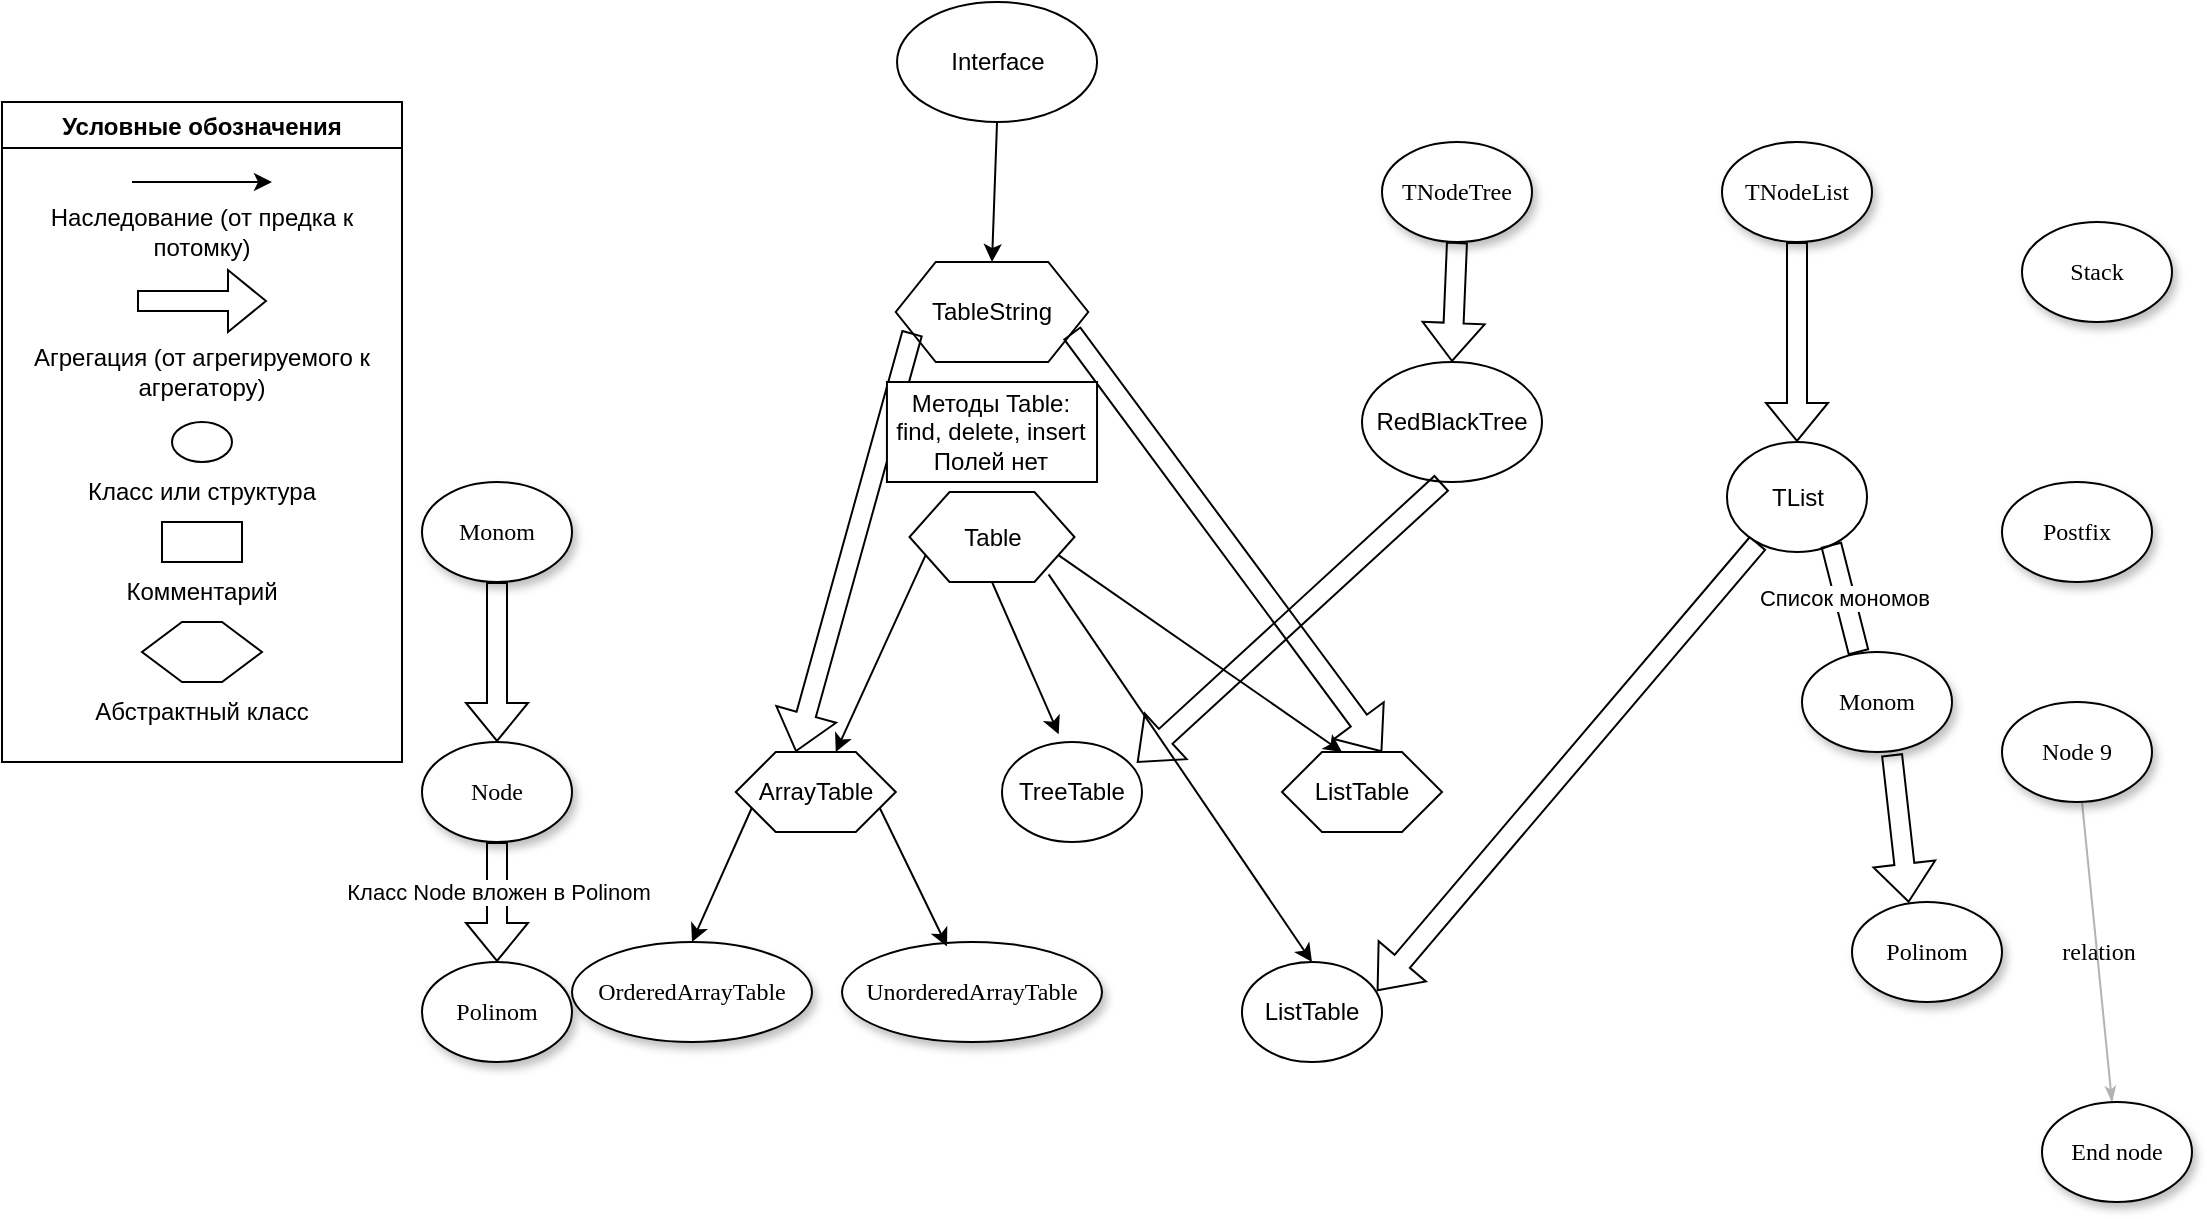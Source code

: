 <mxfile version="16.6.4" type="github">
  <diagram name="Page-1" id="42789a77-a242-8287-6e28-9cd8cfd52e62">
    <mxGraphModel dx="1185" dy="1483" grid="1" gridSize="10" guides="1" tooltips="1" connect="1" arrows="1" fold="1" page="1" pageScale="1" pageWidth="1100" pageHeight="850" background="none" math="0" shadow="0">
      <root>
        <mxCell id="0" />
        <mxCell id="1" parent="0" />
        <mxCell id="1ea317790d2ca983-3" value="Stack" style="ellipse;whiteSpace=wrap;html=1;rounded=0;shadow=1;comic=0;labelBackgroundColor=none;strokeWidth=1;fontFamily=Verdana;fontSize=12;align=center;" parent="1" vertex="1">
          <mxGeometry x="1010" y="60" width="75" height="50" as="geometry" />
        </mxCell>
        <mxCell id="1ea317790d2ca983-4" value="Postfix" style="ellipse;whiteSpace=wrap;html=1;rounded=0;shadow=1;comic=0;labelBackgroundColor=none;strokeWidth=1;fontFamily=Verdana;fontSize=12;align=center;" parent="1" vertex="1">
          <mxGeometry x="1000" y="190" width="75" height="50" as="geometry" />
        </mxCell>
        <mxCell id="1ea317790d2ca983-17" value="relation" style="edgeStyle=none;rounded=1;html=1;labelBackgroundColor=none;startArrow=none;startFill=0;startSize=5;endArrow=classicThin;endFill=1;endSize=5;jettySize=auto;orthogonalLoop=1;strokeColor=#B3B3B3;strokeWidth=1;fontFamily=Verdana;fontSize=12" parent="1" source="1ea317790d2ca983-5" target="1ea317790d2ca983-8" edge="1">
          <mxGeometry relative="1" as="geometry" />
        </mxCell>
        <mxCell id="1ea317790d2ca983-5" value="&lt;span&gt;Node 9&lt;/span&gt;" style="ellipse;whiteSpace=wrap;html=1;rounded=0;shadow=1;comic=0;labelBackgroundColor=none;strokeWidth=1;fontFamily=Verdana;fontSize=12;align=center;" parent="1" vertex="1">
          <mxGeometry x="1000" y="300" width="75" height="50" as="geometry" />
        </mxCell>
        <mxCell id="1ea317790d2ca983-8" value="End node" style="ellipse;whiteSpace=wrap;html=1;rounded=0;shadow=1;comic=0;labelBackgroundColor=none;strokeWidth=1;fontFamily=Verdana;fontSize=12;align=center;" parent="1" vertex="1">
          <mxGeometry x="1020" y="500" width="75" height="50" as="geometry" />
        </mxCell>
        <mxCell id="1ea317790d2ca983-9" value="Monom" style="ellipse;whiteSpace=wrap;html=1;rounded=0;shadow=1;comic=0;labelBackgroundColor=none;strokeWidth=1;fontFamily=Verdana;fontSize=12;align=center;" parent="1" vertex="1">
          <mxGeometry x="210" y="190" width="75" height="50" as="geometry" />
        </mxCell>
        <mxCell id="1ea317790d2ca983-10" value="Node" style="ellipse;whiteSpace=wrap;html=1;rounded=0;shadow=1;comic=0;labelBackgroundColor=none;strokeWidth=1;fontFamily=Verdana;fontSize=12;align=center;" parent="1" vertex="1">
          <mxGeometry x="210" y="320" width="75" height="50" as="geometry" />
        </mxCell>
        <mxCell id="1ea317790d2ca983-11" value="Polinom" style="ellipse;whiteSpace=wrap;html=1;rounded=0;shadow=1;comic=0;labelBackgroundColor=none;strokeWidth=1;fontFamily=Verdana;fontSize=12;align=center;" parent="1" vertex="1">
          <mxGeometry x="210" y="430" width="75" height="50" as="geometry" />
        </mxCell>
        <mxCell id="iuW7hz9HEa-le5su57v6-1" value="Условные обозначения" style="swimlane;" parent="1" vertex="1">
          <mxGeometry width="200" height="330" as="geometry" />
        </mxCell>
        <mxCell id="iuW7hz9HEa-le5su57v6-2" value="" style="endArrow=classic;html=1;rounded=0;" parent="iuW7hz9HEa-le5su57v6-1" edge="1">
          <mxGeometry width="50" height="50" relative="1" as="geometry">
            <mxPoint x="65" y="40" as="sourcePoint" />
            <mxPoint x="135" y="40" as="targetPoint" />
          </mxGeometry>
        </mxCell>
        <mxCell id="iuW7hz9HEa-le5su57v6-3" value="Наследование (от предка к потомку)" style="text;html=1;strokeColor=none;fillColor=none;align=center;verticalAlign=middle;whiteSpace=wrap;rounded=0;" parent="iuW7hz9HEa-le5su57v6-1" vertex="1">
          <mxGeometry y="50" width="200" height="30" as="geometry" />
        </mxCell>
        <mxCell id="iuW7hz9HEa-le5su57v6-4" value="" style="shape=flexArrow;endArrow=classic;html=1;rounded=0;" parent="iuW7hz9HEa-le5su57v6-1" edge="1">
          <mxGeometry width="50" height="50" relative="1" as="geometry">
            <mxPoint x="67.5" y="99.5" as="sourcePoint" />
            <mxPoint x="132.5" y="99.5" as="targetPoint" />
          </mxGeometry>
        </mxCell>
        <mxCell id="iuW7hz9HEa-le5su57v6-5" value="Агрегация (от агрегируемого к агрегатору)" style="text;html=1;strokeColor=none;fillColor=none;align=center;verticalAlign=middle;whiteSpace=wrap;rounded=0;" parent="iuW7hz9HEa-le5su57v6-1" vertex="1">
          <mxGeometry y="120" width="200" height="30" as="geometry" />
        </mxCell>
        <mxCell id="iuW7hz9HEa-le5su57v6-6" value="" style="ellipse;whiteSpace=wrap;html=1;" parent="iuW7hz9HEa-le5su57v6-1" vertex="1">
          <mxGeometry x="85" y="160" width="30" height="20" as="geometry" />
        </mxCell>
        <mxCell id="iuW7hz9HEa-le5su57v6-7" value="Класс или структура" style="text;html=1;strokeColor=none;fillColor=none;align=center;verticalAlign=middle;whiteSpace=wrap;rounded=0;" parent="iuW7hz9HEa-le5su57v6-1" vertex="1">
          <mxGeometry x="40" y="180" width="120" height="30" as="geometry" />
        </mxCell>
        <mxCell id="iuW7hz9HEa-le5su57v6-10" value="" style="rounded=0;whiteSpace=wrap;html=1;" parent="iuW7hz9HEa-le5su57v6-1" vertex="1">
          <mxGeometry x="80" y="210" width="40" height="20" as="geometry" />
        </mxCell>
        <mxCell id="iuW7hz9HEa-le5su57v6-11" value="Комментарий" style="text;html=1;strokeColor=none;fillColor=none;align=center;verticalAlign=middle;whiteSpace=wrap;rounded=0;" parent="iuW7hz9HEa-le5su57v6-1" vertex="1">
          <mxGeometry x="70" y="230" width="60" height="30" as="geometry" />
        </mxCell>
        <mxCell id="iuW7hz9HEa-le5su57v6-13" value="" style="shape=hexagon;perimeter=hexagonPerimeter2;whiteSpace=wrap;html=1;fixedSize=1;" parent="iuW7hz9HEa-le5su57v6-1" vertex="1">
          <mxGeometry x="70" y="260" width="60" height="30" as="geometry" />
        </mxCell>
        <mxCell id="iuW7hz9HEa-le5su57v6-14" value="Абстрактный класс" style="text;html=1;strokeColor=none;fillColor=none;align=center;verticalAlign=middle;whiteSpace=wrap;rounded=0;" parent="iuW7hz9HEa-le5su57v6-1" vertex="1">
          <mxGeometry x="45" y="290" width="110" height="30" as="geometry" />
        </mxCell>
        <mxCell id="iuW7hz9HEa-le5su57v6-8" value="" style="shape=flexArrow;endArrow=classic;html=1;rounded=0;entryX=0.5;entryY=0;entryDx=0;entryDy=0;exitX=0.5;exitY=1;exitDx=0;exitDy=0;" parent="1" source="1ea317790d2ca983-9" target="1ea317790d2ca983-10" edge="1">
          <mxGeometry width="50" height="50" relative="1" as="geometry">
            <mxPoint x="240" y="250" as="sourcePoint" />
            <mxPoint x="330" y="220" as="targetPoint" />
            <Array as="points" />
          </mxGeometry>
        </mxCell>
        <mxCell id="iuW7hz9HEa-le5su57v6-9" value="" style="shape=flexArrow;endArrow=classic;html=1;rounded=0;entryX=0.5;entryY=0;entryDx=0;entryDy=0;exitX=0.5;exitY=1;exitDx=0;exitDy=0;" parent="1" source="1ea317790d2ca983-10" target="1ea317790d2ca983-11" edge="1">
          <mxGeometry width="50" height="50" relative="1" as="geometry">
            <mxPoint x="247" y="380" as="sourcePoint" />
            <mxPoint x="247" y="460" as="targetPoint" />
            <Array as="points" />
          </mxGeometry>
        </mxCell>
        <mxCell id="iuW7hz9HEa-le5su57v6-18" value="Класс Node вложен в Polinom" style="edgeLabel;html=1;align=center;verticalAlign=middle;resizable=0;points=[];" parent="iuW7hz9HEa-le5su57v6-9" vertex="1" connectable="0">
          <mxGeometry x="-0.248" y="-2" relative="1" as="geometry">
            <mxPoint x="2" y="2" as="offset" />
          </mxGeometry>
        </mxCell>
        <mxCell id="iuW7hz9HEa-le5su57v6-15" value="Table" style="shape=hexagon;perimeter=hexagonPerimeter2;whiteSpace=wrap;html=1;fixedSize=1;" parent="1" vertex="1">
          <mxGeometry x="453.75" y="195" width="82.5" height="45" as="geometry" />
        </mxCell>
        <mxCell id="iuW7hz9HEa-le5su57v6-16" value="TableString" style="shape=hexagon;perimeter=hexagonPerimeter2;whiteSpace=wrap;html=1;fixedSize=1;" parent="1" vertex="1">
          <mxGeometry x="446.88" y="80" width="96.25" height="50" as="geometry" />
        </mxCell>
        <mxCell id="iuW7hz9HEa-le5su57v6-19" value="ArrayTable" style="shape=hexagon;perimeter=hexagonPerimeter2;whiteSpace=wrap;html=1;fixedSize=1;" parent="1" vertex="1">
          <mxGeometry x="366.88" y="325" width="80" height="40" as="geometry" />
        </mxCell>
        <mxCell id="iuW7hz9HEa-le5su57v6-20" value="ListTable" style="shape=hexagon;perimeter=hexagonPerimeter2;whiteSpace=wrap;html=1;fixedSize=1;" parent="1" vertex="1">
          <mxGeometry x="640" y="325" width="80" height="40" as="geometry" />
        </mxCell>
        <mxCell id="iuW7hz9HEa-le5su57v6-21" value="" style="endArrow=classic;html=1;rounded=0;exitX=0;exitY=0.75;exitDx=0;exitDy=0;entryX=0.625;entryY=0;entryDx=0;entryDy=0;" parent="1" source="iuW7hz9HEa-le5su57v6-15" target="iuW7hz9HEa-le5su57v6-19" edge="1">
          <mxGeometry width="50" height="50" relative="1" as="geometry">
            <mxPoint x="460" y="230" as="sourcePoint" />
            <mxPoint x="420" y="320" as="targetPoint" />
          </mxGeometry>
        </mxCell>
        <mxCell id="iuW7hz9HEa-le5su57v6-22" value="" style="endArrow=classic;html=1;rounded=0;exitX=1;exitY=0.75;exitDx=0;exitDy=0;entryX=0.375;entryY=0;entryDx=0;entryDy=0;" parent="1" source="iuW7hz9HEa-le5su57v6-15" target="iuW7hz9HEa-le5su57v6-20" edge="1">
          <mxGeometry width="50" height="50" relative="1" as="geometry">
            <mxPoint x="602.15" y="230" as="sourcePoint" />
            <mxPoint x="550.351" y="333.445" as="targetPoint" />
          </mxGeometry>
        </mxCell>
        <mxCell id="iuW7hz9HEa-le5su57v6-25" value="OrderedArrayTable" style="ellipse;whiteSpace=wrap;html=1;rounded=0;shadow=1;comic=0;labelBackgroundColor=none;strokeWidth=1;fontFamily=Verdana;fontSize=12;align=center;" parent="1" vertex="1">
          <mxGeometry x="285" y="420" width="120" height="50" as="geometry" />
        </mxCell>
        <mxCell id="iuW7hz9HEa-le5su57v6-26" value="UnorderedArrayTable" style="ellipse;whiteSpace=wrap;html=1;rounded=0;shadow=1;comic=0;labelBackgroundColor=none;strokeWidth=1;fontFamily=Verdana;fontSize=12;align=center;" parent="1" vertex="1">
          <mxGeometry x="420" y="420" width="130" height="50" as="geometry" />
        </mxCell>
        <mxCell id="iuW7hz9HEa-le5su57v6-28" value="" style="endArrow=classic;html=1;rounded=0;exitX=0;exitY=0.75;exitDx=0;exitDy=0;entryX=0.5;entryY=0;entryDx=0;entryDy=0;" parent="1" source="iuW7hz9HEa-le5su57v6-19" target="iuW7hz9HEa-le5su57v6-25" edge="1">
          <mxGeometry width="50" height="50" relative="1" as="geometry">
            <mxPoint x="366.88" y="365" as="sourcePoint" />
            <mxPoint x="340" y="400" as="targetPoint" />
          </mxGeometry>
        </mxCell>
        <mxCell id="iuW7hz9HEa-le5su57v6-29" value="" style="endArrow=classic;html=1;rounded=0;exitX=1;exitY=0.75;exitDx=0;exitDy=0;entryX=0.404;entryY=0.044;entryDx=0;entryDy=0;entryPerimeter=0;" parent="1" source="iuW7hz9HEa-le5su57v6-19" target="iuW7hz9HEa-le5su57v6-26" edge="1">
          <mxGeometry width="50" height="50" relative="1" as="geometry">
            <mxPoint x="453.75" y="353" as="sourcePoint" />
            <mxPoint x="438.87" y="400" as="targetPoint" />
          </mxGeometry>
        </mxCell>
        <mxCell id="iuW7hz9HEa-le5su57v6-31" value="" style="shape=flexArrow;endArrow=classic;html=1;rounded=0;entryX=0.375;entryY=0;entryDx=0;entryDy=0;exitX=0;exitY=0.75;exitDx=0;exitDy=0;" parent="1" source="iuW7hz9HEa-le5su57v6-16" target="iuW7hz9HEa-le5su57v6-19" edge="1">
          <mxGeometry width="50" height="50" relative="1" as="geometry">
            <mxPoint x="403.75" y="195" as="sourcePoint" />
            <mxPoint x="453.75" y="145" as="targetPoint" />
          </mxGeometry>
        </mxCell>
        <mxCell id="iuW7hz9HEa-le5su57v6-32" value="" style="shape=flexArrow;endArrow=classic;html=1;rounded=0;entryX=0.625;entryY=0;entryDx=0;entryDy=0;exitX=1;exitY=0.75;exitDx=0;exitDy=0;" parent="1" source="iuW7hz9HEa-le5su57v6-16" target="iuW7hz9HEa-le5su57v6-20" edge="1">
          <mxGeometry width="50" height="50" relative="1" as="geometry">
            <mxPoint x="638.28" y="117.67" as="sourcePoint" />
            <mxPoint x="580.0" y="317.321" as="targetPoint" />
          </mxGeometry>
        </mxCell>
        <mxCell id="DaqusL3dd0IqZaCaBjZz-1" value="Методы Table:&lt;br&gt;find, delete, insert&lt;br&gt;Полей нет" style="rounded=0;whiteSpace=wrap;html=1;" parent="1" vertex="1">
          <mxGeometry x="442.47" y="140" width="105.05" height="50" as="geometry" />
        </mxCell>
        <mxCell id="_brPIxiP5qlf1YPKhSUV-8" value="" style="shape=flexArrow;endArrow=classic;html=1;rounded=0;entryX=0.964;entryY=0.29;entryDx=0;entryDy=0;entryPerimeter=0;" edge="1" parent="1" source="_brPIxiP5qlf1YPKhSUV-16" target="_brPIxiP5qlf1YPKhSUV-21">
          <mxGeometry width="50" height="50" relative="1" as="geometry">
            <mxPoint x="645.015" y="221.975" as="sourcePoint" />
            <mxPoint x="712.5" y="270" as="targetPoint" />
          </mxGeometry>
        </mxCell>
        <mxCell id="_brPIxiP5qlf1YPKhSUV-9" value="Polinom" style="ellipse;whiteSpace=wrap;html=1;rounded=0;shadow=1;comic=0;labelBackgroundColor=none;strokeWidth=1;fontFamily=Verdana;fontSize=12;align=center;" vertex="1" parent="1">
          <mxGeometry x="925" y="400" width="75" height="50" as="geometry" />
        </mxCell>
        <mxCell id="_brPIxiP5qlf1YPKhSUV-10" value="TNodeList" style="ellipse;whiteSpace=wrap;html=1;rounded=0;shadow=1;comic=0;labelBackgroundColor=none;strokeWidth=1;fontFamily=Verdana;fontSize=12;align=center;" vertex="1" parent="1">
          <mxGeometry x="860" y="20" width="75" height="50" as="geometry" />
        </mxCell>
        <mxCell id="_brPIxiP5qlf1YPKhSUV-11" value="" style="shape=flexArrow;endArrow=classic;html=1;rounded=0;entryX=0.5;entryY=0;entryDx=0;entryDy=0;exitX=0.5;exitY=1;exitDx=0;exitDy=0;" edge="1" parent="1" source="_brPIxiP5qlf1YPKhSUV-10" target="_brPIxiP5qlf1YPKhSUV-16">
          <mxGeometry width="50" height="50" relative="1" as="geometry">
            <mxPoint x="670" y="80" as="sourcePoint" />
            <mxPoint x="671.25" y="170" as="targetPoint" />
          </mxGeometry>
        </mxCell>
        <mxCell id="_brPIxiP5qlf1YPKhSUV-13" value="" style="shape=flexArrow;endArrow=classic;html=1;rounded=0;entryX=0.378;entryY=0.007;entryDx=0;entryDy=0;exitX=0.6;exitY=1.023;exitDx=0;exitDy=0;entryPerimeter=0;startArrow=none;exitPerimeter=0;" edge="1" parent="1" source="_brPIxiP5qlf1YPKhSUV-12" target="_brPIxiP5qlf1YPKhSUV-9">
          <mxGeometry width="50" height="50" relative="1" as="geometry">
            <mxPoint x="681.562" y="225" as="sourcePoint" />
            <mxPoint x="761.25" y="210" as="targetPoint" />
          </mxGeometry>
        </mxCell>
        <mxCell id="_brPIxiP5qlf1YPKhSUV-16" value="TList" style="ellipse;whiteSpace=wrap;html=1;rounded=0;" vertex="1" parent="1">
          <mxGeometry x="862.5" y="170" width="70" height="55" as="geometry" />
        </mxCell>
        <mxCell id="_brPIxiP5qlf1YPKhSUV-12" value="Monom" style="ellipse;whiteSpace=wrap;html=1;rounded=0;shadow=1;comic=0;labelBackgroundColor=none;strokeWidth=1;fontFamily=Verdana;fontSize=12;align=center;" vertex="1" parent="1">
          <mxGeometry x="900" y="275" width="75" height="50" as="geometry" />
        </mxCell>
        <mxCell id="_brPIxiP5qlf1YPKhSUV-17" value="Список мономов" style="shape=flexArrow;endArrow=none;html=1;rounded=0;entryX=0.378;entryY=0.007;entryDx=0;entryDy=0;exitX=0.744;exitY=0.93;exitDx=0;exitDy=0;entryPerimeter=0;exitPerimeter=0;" edge="1" parent="1" source="_brPIxiP5qlf1YPKhSUV-16" target="_brPIxiP5qlf1YPKhSUV-12">
          <mxGeometry width="50" height="50" relative="1" as="geometry">
            <mxPoint x="695.999" y="216.945" as="sourcePoint" />
            <mxPoint x="728.35" y="380.35" as="targetPoint" />
          </mxGeometry>
        </mxCell>
        <mxCell id="_brPIxiP5qlf1YPKhSUV-18" value="TreeTable" style="ellipse;whiteSpace=wrap;html=1;rounded=0;" vertex="1" parent="1">
          <mxGeometry x="500" y="320" width="70" height="50" as="geometry" />
        </mxCell>
        <mxCell id="_brPIxiP5qlf1YPKhSUV-19" value="" style="endArrow=classic;html=1;rounded=0;exitX=0.5;exitY=1;exitDx=0;exitDy=0;entryX=0.405;entryY=-0.077;entryDx=0;entryDy=0;entryPerimeter=0;" edge="1" parent="1" source="iuW7hz9HEa-le5su57v6-15" target="_brPIxiP5qlf1YPKhSUV-18">
          <mxGeometry width="50" height="50" relative="1" as="geometry">
            <mxPoint x="500" y="299.58" as="sourcePoint" />
            <mxPoint x="570" y="299.58" as="targetPoint" />
          </mxGeometry>
        </mxCell>
        <mxCell id="_brPIxiP5qlf1YPKhSUV-20" value="" style="endArrow=classic;html=1;rounded=0;exitX=0.843;exitY=0.915;exitDx=0;exitDy=0;exitPerimeter=0;entryX=0.5;entryY=0;entryDx=0;entryDy=0;" edge="1" parent="1" source="iuW7hz9HEa-le5su57v6-15" target="_brPIxiP5qlf1YPKhSUV-21">
          <mxGeometry width="50" height="50" relative="1" as="geometry">
            <mxPoint x="538.201" y="236.555" as="sourcePoint" />
            <mxPoint x="640" y="440" as="targetPoint" />
          </mxGeometry>
        </mxCell>
        <mxCell id="_brPIxiP5qlf1YPKhSUV-21" value="ListTable" style="ellipse;whiteSpace=wrap;html=1;rounded=0;" vertex="1" parent="1">
          <mxGeometry x="620" y="430" width="70" height="50" as="geometry" />
        </mxCell>
        <mxCell id="_brPIxiP5qlf1YPKhSUV-23" value="RedBlackTree" style="ellipse;whiteSpace=wrap;html=1;rounded=0;" vertex="1" parent="1">
          <mxGeometry x="680" y="130" width="90" height="60" as="geometry" />
        </mxCell>
        <mxCell id="_brPIxiP5qlf1YPKhSUV-25" value="TNodeTree" style="ellipse;whiteSpace=wrap;html=1;rounded=0;shadow=1;comic=0;labelBackgroundColor=none;strokeWidth=1;fontFamily=Verdana;fontSize=12;align=center;" vertex="1" parent="1">
          <mxGeometry x="690" y="20" width="75" height="50" as="geometry" />
        </mxCell>
        <mxCell id="_brPIxiP5qlf1YPKhSUV-26" value="" style="shape=flexArrow;endArrow=classic;html=1;rounded=0;exitX=0.5;exitY=1;exitDx=0;exitDy=0;entryX=0.5;entryY=0;entryDx=0;entryDy=0;" edge="1" parent="1" source="_brPIxiP5qlf1YPKhSUV-25" target="_brPIxiP5qlf1YPKhSUV-23">
          <mxGeometry width="50" height="50" relative="1" as="geometry">
            <mxPoint x="610" y="130" as="sourcePoint" />
            <mxPoint x="675" y="130" as="targetPoint" />
          </mxGeometry>
        </mxCell>
        <mxCell id="_brPIxiP5qlf1YPKhSUV-27" value="" style="shape=flexArrow;endArrow=classic;html=1;rounded=0;exitX=0.444;exitY=1.006;exitDx=0;exitDy=0;exitPerimeter=0;entryX=0.964;entryY=0.207;entryDx=0;entryDy=0;entryPerimeter=0;" edge="1" parent="1" source="_brPIxiP5qlf1YPKhSUV-23" target="_brPIxiP5qlf1YPKhSUV-18">
          <mxGeometry width="50" height="50" relative="1" as="geometry">
            <mxPoint x="710" y="260" as="sourcePoint" />
            <mxPoint x="775" y="260" as="targetPoint" />
          </mxGeometry>
        </mxCell>
        <mxCell id="_brPIxiP5qlf1YPKhSUV-28" value="Interface" style="ellipse;whiteSpace=wrap;html=1;" vertex="1" parent="1">
          <mxGeometry x="447.52" y="-50" width="100" height="60" as="geometry" />
        </mxCell>
        <mxCell id="_brPIxiP5qlf1YPKhSUV-29" value="" style="endArrow=classic;html=1;rounded=0;exitX=0.5;exitY=1;exitDx=0;exitDy=0;entryX=0.5;entryY=0;entryDx=0;entryDy=0;" edge="1" parent="1" source="_brPIxiP5qlf1YPKhSUV-28" target="iuW7hz9HEa-le5su57v6-16">
          <mxGeometry width="50" height="50" relative="1" as="geometry">
            <mxPoint x="420" y="44.58" as="sourcePoint" />
            <mxPoint x="490" y="44.58" as="targetPoint" />
          </mxGeometry>
        </mxCell>
      </root>
    </mxGraphModel>
  </diagram>
</mxfile>

